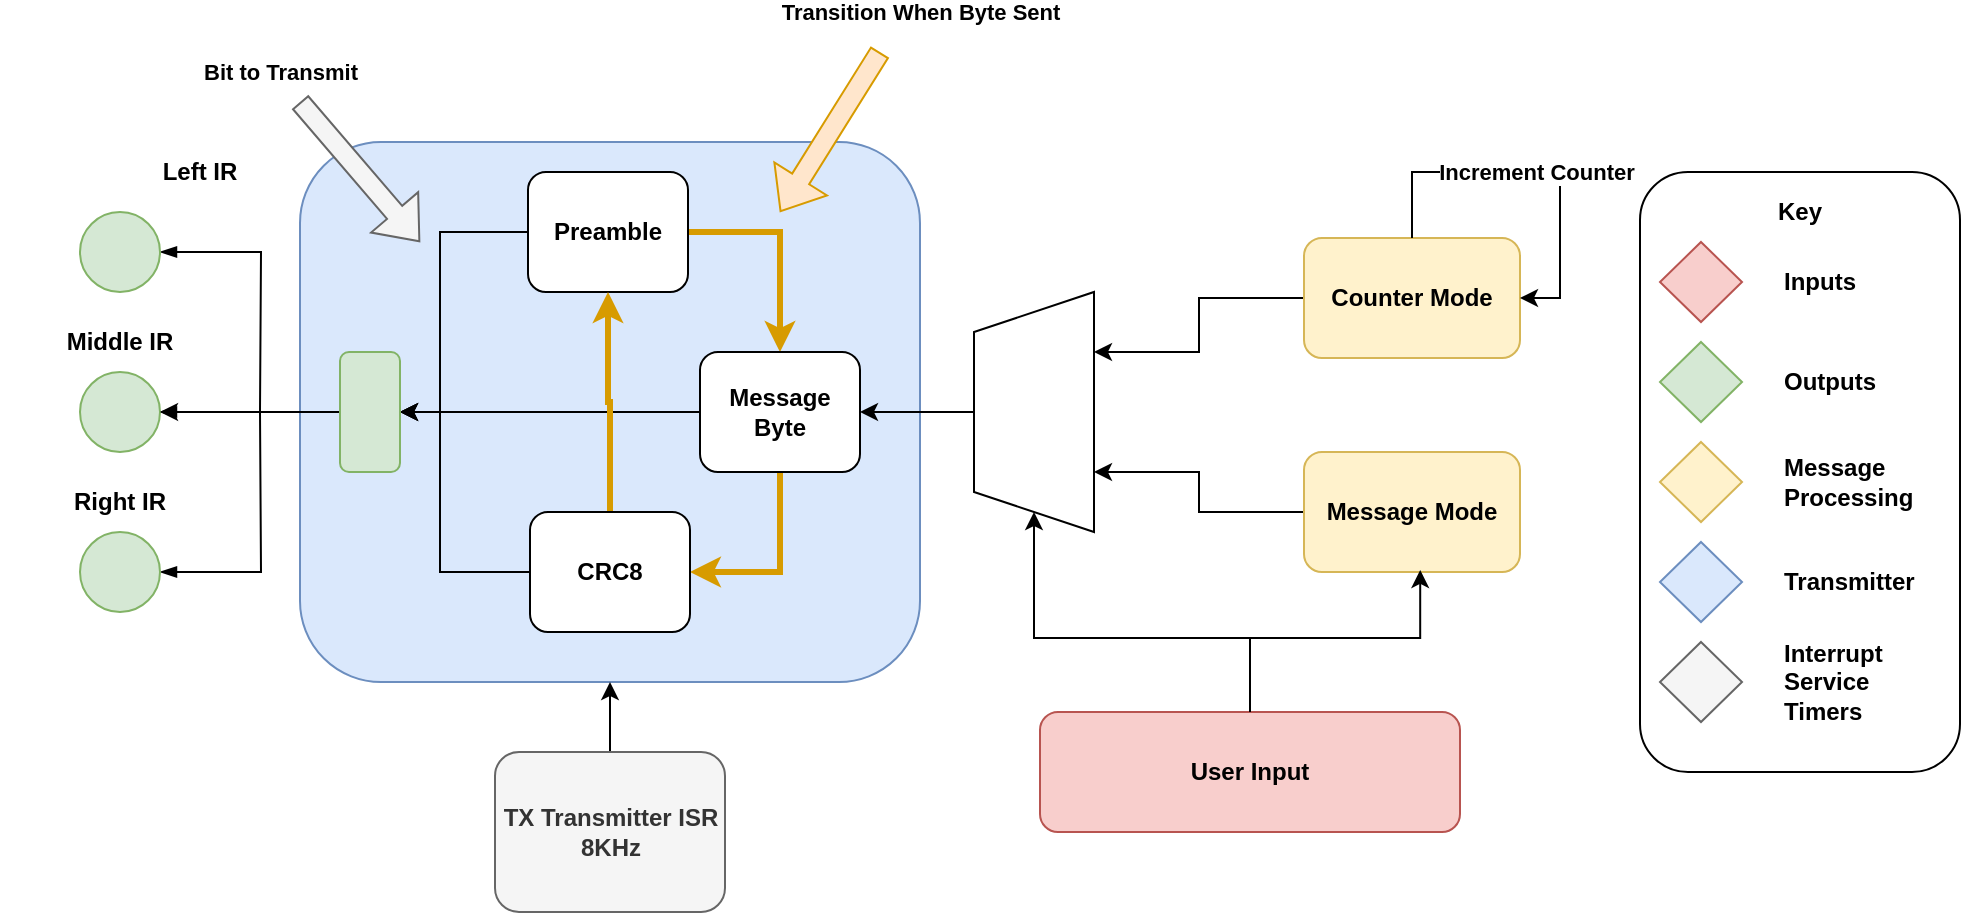 <mxfile version="24.7.17">
  <diagram name="Page-1" id="uJWA0XU8A8i6pRbWtTfs">
    <mxGraphModel dx="977" dy="658" grid="1" gridSize="10" guides="1" tooltips="1" connect="1" arrows="1" fold="1" page="1" pageScale="1" pageWidth="850" pageHeight="1100" math="0" shadow="0">
      <root>
        <mxCell id="0" />
        <mxCell id="1" parent="0" />
        <mxCell id="qYzG8PUJJpeO185bwS53-14" value="" style="rounded=1;whiteSpace=wrap;html=1;fillColor=#dae8fc;strokeColor=#6c8ebf;" parent="1" vertex="1">
          <mxGeometry x="150" y="125" width="310" height="270" as="geometry" />
        </mxCell>
        <mxCell id="qYzG8PUJJpeO185bwS53-140" value="" style="rounded=1;whiteSpace=wrap;html=1;" parent="1" vertex="1">
          <mxGeometry x="820" y="140" width="160" height="300" as="geometry" />
        </mxCell>
        <mxCell id="qYzG8PUJJpeO185bwS53-11" value="" style="edgeStyle=orthogonalEdgeStyle;rounded=0;orthogonalLoop=1;jettySize=auto;html=1;entryX=0;entryY=0.5;entryDx=0;entryDy=0;startArrow=blockThin;startFill=1;endArrow=none;endFill=0;exitX=1;exitY=0.5;exitDx=0;exitDy=0;" parent="1" edge="1" source="qYzG8PUJJpeO185bwS53-3">
          <mxGeometry relative="1" as="geometry">
            <mxPoint x="70" y="260.0" as="sourcePoint" />
            <mxPoint x="130" y="260" as="targetPoint" />
          </mxGeometry>
        </mxCell>
        <mxCell id="qYzG8PUJJpeO185bwS53-3" value="" style="ellipse;whiteSpace=wrap;html=1;aspect=fixed;fillColor=#d5e8d4;strokeColor=#82b366;" parent="1" vertex="1">
          <mxGeometry x="40" y="240" width="40" height="40" as="geometry" />
        </mxCell>
        <mxCell id="qYzG8PUJJpeO185bwS53-12" value="" style="edgeStyle=orthogonalEdgeStyle;rounded=0;orthogonalLoop=1;jettySize=auto;html=1;entryX=0;entryY=0.5;entryDx=0;entryDy=0;startArrow=blockThin;startFill=1;endArrow=none;endFill=0;" parent="1" source="qYzG8PUJJpeO185bwS53-5" edge="1">
          <mxGeometry relative="1" as="geometry">
            <Array as="points" />
            <mxPoint x="130" y="260" as="targetPoint" />
          </mxGeometry>
        </mxCell>
        <mxCell id="qYzG8PUJJpeO185bwS53-5" value="" style="ellipse;whiteSpace=wrap;html=1;aspect=fixed;fillColor=#d5e8d4;strokeColor=#82b366;" parent="1" vertex="1">
          <mxGeometry x="40" y="320" width="40" height="40" as="geometry" />
        </mxCell>
        <mxCell id="qYzG8PUJJpeO185bwS53-10" value="" style="edgeStyle=orthogonalEdgeStyle;rounded=0;orthogonalLoop=1;jettySize=auto;html=1;entryX=0;entryY=0.5;entryDx=0;entryDy=0;startArrow=blockThin;startFill=1;endArrow=none;endFill=0;" parent="1" source="qYzG8PUJJpeO185bwS53-7" edge="1">
          <mxGeometry relative="1" as="geometry">
            <Array as="points" />
            <mxPoint x="130" y="260" as="targetPoint" />
          </mxGeometry>
        </mxCell>
        <mxCell id="qYzG8PUJJpeO185bwS53-7" value="" style="ellipse;whiteSpace=wrap;html=1;aspect=fixed;fillColor=#d5e8d4;strokeColor=#82b366;" parent="1" vertex="1">
          <mxGeometry x="40" y="160" width="40" height="40" as="geometry" />
        </mxCell>
        <mxCell id="ZrW-vdCw6YPwe6xzsk0V-27" style="edgeStyle=orthogonalEdgeStyle;rounded=0;orthogonalLoop=1;jettySize=auto;html=1;entryX=0.5;entryY=1;entryDx=0;entryDy=0;" edge="1" parent="1" source="qYzG8PUJJpeO185bwS53-87" target="qYzG8PUJJpeO185bwS53-14">
          <mxGeometry relative="1" as="geometry" />
        </mxCell>
        <mxCell id="qYzG8PUJJpeO185bwS53-87" value="&lt;b&gt;TX Transmitter ISR&lt;/b&gt;&lt;div&gt;&lt;b&gt;8KHz&lt;/b&gt;&lt;/div&gt;" style="rounded=1;whiteSpace=wrap;html=1;fillColor=#f5f5f5;fontColor=#333333;strokeColor=#666666;" parent="1" vertex="1">
          <mxGeometry x="247.5" y="430" width="115" height="80" as="geometry" />
        </mxCell>
        <mxCell id="qYzG8PUJJpeO185bwS53-113" value="&lt;b&gt;Left IR&lt;/b&gt;" style="text;strokeColor=none;align=center;fillColor=none;html=1;verticalAlign=middle;whiteSpace=wrap;rounded=0;" parent="1" vertex="1">
          <mxGeometry x="40" y="125" width="120" height="30" as="geometry" />
        </mxCell>
        <mxCell id="qYzG8PUJJpeO185bwS53-114" value="&lt;b&gt;Middle IR&lt;/b&gt;" style="text;strokeColor=none;align=center;fillColor=none;html=1;verticalAlign=middle;whiteSpace=wrap;rounded=0;" parent="1" vertex="1">
          <mxGeometry y="210" width="120" height="30" as="geometry" />
        </mxCell>
        <mxCell id="qYzG8PUJJpeO185bwS53-115" value="&lt;b&gt;Right IR&lt;/b&gt;" style="text;strokeColor=none;align=center;fillColor=none;html=1;verticalAlign=middle;whiteSpace=wrap;rounded=0;" parent="1" vertex="1">
          <mxGeometry y="290" width="120" height="30" as="geometry" />
        </mxCell>
        <mxCell id="qYzG8PUJJpeO185bwS53-128" value="" style="rhombus;whiteSpace=wrap;html=1;fillColor=#f8cecc;strokeColor=#b85450;" parent="1" vertex="1">
          <mxGeometry x="830" y="175" width="41" height="40" as="geometry" />
        </mxCell>
        <mxCell id="qYzG8PUJJpeO185bwS53-129" value="" style="rhombus;whiteSpace=wrap;html=1;fillColor=#d5e8d4;strokeColor=#82b366;" parent="1" vertex="1">
          <mxGeometry x="830" y="225" width="41" height="40" as="geometry" />
        </mxCell>
        <mxCell id="qYzG8PUJJpeO185bwS53-130" value="" style="rhombus;whiteSpace=wrap;html=1;fillColor=#fff2cc;strokeColor=#d6b656;" parent="1" vertex="1">
          <mxGeometry x="830" y="275" width="41" height="40" as="geometry" />
        </mxCell>
        <mxCell id="qYzG8PUJJpeO185bwS53-131" value="" style="rhombus;whiteSpace=wrap;html=1;fillColor=#dae8fc;strokeColor=#6c8ebf;" parent="1" vertex="1">
          <mxGeometry x="830" y="325" width="41" height="40" as="geometry" />
        </mxCell>
        <mxCell id="qYzG8PUJJpeO185bwS53-132" value="" style="rhombus;whiteSpace=wrap;html=1;fillColor=#f5f5f5;strokeColor=#666666;fontColor=#333333;" parent="1" vertex="1">
          <mxGeometry x="830" y="375" width="41" height="40" as="geometry" />
        </mxCell>
        <mxCell id="qYzG8PUJJpeO185bwS53-133" value="&lt;b&gt;Inputs&lt;/b&gt;" style="text;strokeColor=none;align=left;fillColor=none;html=1;verticalAlign=middle;whiteSpace=wrap;rounded=0;" parent="1" vertex="1">
          <mxGeometry x="890" y="180" width="60" height="30" as="geometry" />
        </mxCell>
        <mxCell id="qYzG8PUJJpeO185bwS53-135" value="&lt;b&gt;Outputs&lt;/b&gt;" style="text;strokeColor=none;align=left;fillColor=none;html=1;verticalAlign=middle;whiteSpace=wrap;rounded=0;" parent="1" vertex="1">
          <mxGeometry x="890" y="230" width="60" height="30" as="geometry" />
        </mxCell>
        <mxCell id="qYzG8PUJJpeO185bwS53-137" value="&lt;b&gt;Message Processing&lt;/b&gt;" style="text;strokeColor=none;align=left;fillColor=none;html=1;verticalAlign=middle;whiteSpace=wrap;rounded=0;" parent="1" vertex="1">
          <mxGeometry x="890" y="280" width="60" height="30" as="geometry" />
        </mxCell>
        <mxCell id="qYzG8PUJJpeO185bwS53-138" value="&lt;b&gt;Transmitter&lt;/b&gt;" style="text;strokeColor=none;align=left;fillColor=none;html=1;verticalAlign=middle;whiteSpace=wrap;rounded=0;" parent="1" vertex="1">
          <mxGeometry x="890" y="330" width="60" height="30" as="geometry" />
        </mxCell>
        <mxCell id="qYzG8PUJJpeO185bwS53-139" value="&lt;b&gt;Interrupt Service Timers&lt;/b&gt;" style="text;strokeColor=none;align=left;fillColor=none;html=1;verticalAlign=middle;whiteSpace=wrap;rounded=0;" parent="1" vertex="1">
          <mxGeometry x="890" y="380" width="80" height="30" as="geometry" />
        </mxCell>
        <mxCell id="qYzG8PUJJpeO185bwS53-141" value="&lt;b&gt;Key&lt;/b&gt;" style="text;strokeColor=none;align=center;fillColor=none;html=1;verticalAlign=middle;whiteSpace=wrap;rounded=0;" parent="1" vertex="1">
          <mxGeometry x="870" y="145" width="60" height="30" as="geometry" />
        </mxCell>
        <mxCell id="ZrW-vdCw6YPwe6xzsk0V-13" style="edgeStyle=orthogonalEdgeStyle;rounded=0;orthogonalLoop=1;jettySize=auto;html=1;entryX=0;entryY=0.5;entryDx=0;entryDy=0;" edge="1" parent="1" source="ZrW-vdCw6YPwe6xzsk0V-1" target="ZrW-vdCw6YPwe6xzsk0V-9">
          <mxGeometry relative="1" as="geometry">
            <Array as="points">
              <mxPoint x="625" y="373" />
              <mxPoint x="517" y="373" />
            </Array>
          </mxGeometry>
        </mxCell>
        <mxCell id="ZrW-vdCw6YPwe6xzsk0V-1" value="&lt;b&gt;User Input&lt;/b&gt;" style="rounded=1;whiteSpace=wrap;html=1;fillColor=#f8cecc;strokeColor=#b85450;" vertex="1" parent="1">
          <mxGeometry x="520" y="410" width="210" height="60" as="geometry" />
        </mxCell>
        <mxCell id="ZrW-vdCw6YPwe6xzsk0V-11" style="edgeStyle=orthogonalEdgeStyle;rounded=0;orthogonalLoop=1;jettySize=auto;html=1;entryX=0.75;entryY=1;entryDx=0;entryDy=0;" edge="1" parent="1" source="ZrW-vdCw6YPwe6xzsk0V-5" target="ZrW-vdCw6YPwe6xzsk0V-9">
          <mxGeometry relative="1" as="geometry" />
        </mxCell>
        <mxCell id="ZrW-vdCw6YPwe6xzsk0V-5" value="&lt;b&gt;Counter Mode&lt;/b&gt;" style="rounded=1;whiteSpace=wrap;html=1;fillColor=#fff2cc;strokeColor=#d6b656;" vertex="1" parent="1">
          <mxGeometry x="652" y="173" width="108" height="60" as="geometry" />
        </mxCell>
        <mxCell id="ZrW-vdCw6YPwe6xzsk0V-12" style="edgeStyle=orthogonalEdgeStyle;rounded=0;orthogonalLoop=1;jettySize=auto;html=1;entryX=0.25;entryY=1;entryDx=0;entryDy=0;" edge="1" parent="1" source="ZrW-vdCw6YPwe6xzsk0V-6" target="ZrW-vdCw6YPwe6xzsk0V-9">
          <mxGeometry relative="1" as="geometry" />
        </mxCell>
        <mxCell id="ZrW-vdCw6YPwe6xzsk0V-6" value="&lt;b&gt;Message Mode&lt;/b&gt;" style="rounded=1;whiteSpace=wrap;html=1;fillColor=#fff2cc;strokeColor=#d6b656;" vertex="1" parent="1">
          <mxGeometry x="652" y="280" width="108" height="60" as="geometry" />
        </mxCell>
        <mxCell id="ZrW-vdCw6YPwe6xzsk0V-26" style="edgeStyle=orthogonalEdgeStyle;rounded=0;orthogonalLoop=1;jettySize=auto;html=1;" edge="1" parent="1" source="ZrW-vdCw6YPwe6xzsk0V-9" target="ZrW-vdCw6YPwe6xzsk0V-16">
          <mxGeometry relative="1" as="geometry" />
        </mxCell>
        <mxCell id="ZrW-vdCw6YPwe6xzsk0V-9" value="" style="shape=trapezoid;perimeter=trapezoidPerimeter;whiteSpace=wrap;html=1;fixedSize=1;rotation=-90;" vertex="1" parent="1">
          <mxGeometry x="457" y="230" width="120" height="60" as="geometry" />
        </mxCell>
        <mxCell id="ZrW-vdCw6YPwe6xzsk0V-14" style="edgeStyle=orthogonalEdgeStyle;rounded=0;orthogonalLoop=1;jettySize=auto;html=1;entryX=0.538;entryY=0.983;entryDx=0;entryDy=0;entryPerimeter=0;exitX=0.5;exitY=0;exitDx=0;exitDy=0;" edge="1" parent="1" source="ZrW-vdCw6YPwe6xzsk0V-1" target="ZrW-vdCw6YPwe6xzsk0V-6">
          <mxGeometry relative="1" as="geometry">
            <Array as="points">
              <mxPoint x="625" y="373" />
              <mxPoint x="710" y="373" />
            </Array>
          </mxGeometry>
        </mxCell>
        <mxCell id="ZrW-vdCw6YPwe6xzsk0V-35" style="edgeStyle=orthogonalEdgeStyle;rounded=0;orthogonalLoop=1;jettySize=auto;html=1;strokeWidth=3;fillColor=#ffe6cc;strokeColor=#d79b00;" edge="1" parent="1" source="ZrW-vdCw6YPwe6xzsk0V-15" target="ZrW-vdCw6YPwe6xzsk0V-16">
          <mxGeometry relative="1" as="geometry" />
        </mxCell>
        <mxCell id="ZrW-vdCw6YPwe6xzsk0V-38" style="edgeStyle=orthogonalEdgeStyle;rounded=0;orthogonalLoop=1;jettySize=auto;html=1;entryX=1;entryY=0.5;entryDx=0;entryDy=0;" edge="1" parent="1" source="ZrW-vdCw6YPwe6xzsk0V-15" target="ZrW-vdCw6YPwe6xzsk0V-37">
          <mxGeometry relative="1" as="geometry">
            <Array as="points">
              <mxPoint x="220" y="170" />
              <mxPoint x="220" y="260" />
            </Array>
          </mxGeometry>
        </mxCell>
        <mxCell id="ZrW-vdCw6YPwe6xzsk0V-15" value="&lt;b&gt;Preamble&lt;/b&gt;" style="rounded=1;whiteSpace=wrap;html=1;" vertex="1" parent="1">
          <mxGeometry x="264" y="140" width="80" height="60" as="geometry" />
        </mxCell>
        <mxCell id="ZrW-vdCw6YPwe6xzsk0V-36" style="edgeStyle=orthogonalEdgeStyle;rounded=0;orthogonalLoop=1;jettySize=auto;html=1;entryX=1;entryY=0.5;entryDx=0;entryDy=0;exitX=0.5;exitY=1;exitDx=0;exitDy=0;strokeWidth=3;fillColor=#ffe6cc;strokeColor=#d79b00;" edge="1" parent="1" source="ZrW-vdCw6YPwe6xzsk0V-16" target="ZrW-vdCw6YPwe6xzsk0V-17">
          <mxGeometry relative="1" as="geometry" />
        </mxCell>
        <mxCell id="ZrW-vdCw6YPwe6xzsk0V-40" style="edgeStyle=orthogonalEdgeStyle;rounded=0;orthogonalLoop=1;jettySize=auto;html=1;entryX=1;entryY=0.5;entryDx=0;entryDy=0;" edge="1" parent="1" source="ZrW-vdCw6YPwe6xzsk0V-16" target="ZrW-vdCw6YPwe6xzsk0V-37">
          <mxGeometry relative="1" as="geometry" />
        </mxCell>
        <mxCell id="ZrW-vdCw6YPwe6xzsk0V-16" value="&lt;b&gt;Message Byte&lt;/b&gt;" style="rounded=1;whiteSpace=wrap;html=1;" vertex="1" parent="1">
          <mxGeometry x="350" y="230" width="80" height="60" as="geometry" />
        </mxCell>
        <mxCell id="ZrW-vdCw6YPwe6xzsk0V-39" style="edgeStyle=orthogonalEdgeStyle;rounded=0;orthogonalLoop=1;jettySize=auto;html=1;entryX=1;entryY=0.5;entryDx=0;entryDy=0;" edge="1" parent="1" source="ZrW-vdCw6YPwe6xzsk0V-17" target="ZrW-vdCw6YPwe6xzsk0V-37">
          <mxGeometry relative="1" as="geometry">
            <Array as="points">
              <mxPoint x="220" y="340" />
              <mxPoint x="220" y="260" />
            </Array>
          </mxGeometry>
        </mxCell>
        <mxCell id="ZrW-vdCw6YPwe6xzsk0V-47" style="edgeStyle=orthogonalEdgeStyle;rounded=0;orthogonalLoop=1;jettySize=auto;html=1;entryX=0.5;entryY=1;entryDx=0;entryDy=0;strokeWidth=3;fillColor=#ffe6cc;strokeColor=#d79b00;" edge="1" parent="1" source="ZrW-vdCw6YPwe6xzsk0V-17" target="ZrW-vdCw6YPwe6xzsk0V-15">
          <mxGeometry relative="1" as="geometry" />
        </mxCell>
        <mxCell id="ZrW-vdCw6YPwe6xzsk0V-17" value="&lt;b&gt;CRC8&lt;/b&gt;" style="rounded=1;whiteSpace=wrap;html=1;" vertex="1" parent="1">
          <mxGeometry x="265" y="310" width="80" height="60" as="geometry" />
        </mxCell>
        <mxCell id="ZrW-vdCw6YPwe6xzsk0V-33" value="&lt;b&gt;Increment Counter&lt;/b&gt;" style="edgeStyle=orthogonalEdgeStyle;rounded=0;orthogonalLoop=1;jettySize=auto;html=1;entryX=1;entryY=0.5;entryDx=0;entryDy=0;exitX=0.5;exitY=0;exitDx=0;exitDy=0;" edge="1" parent="1" source="ZrW-vdCw6YPwe6xzsk0V-5" target="ZrW-vdCw6YPwe6xzsk0V-5">
          <mxGeometry relative="1" as="geometry">
            <Array as="points">
              <mxPoint x="706" y="140" />
              <mxPoint x="780" y="140" />
              <mxPoint x="780" y="203" />
            </Array>
          </mxGeometry>
        </mxCell>
        <mxCell id="ZrW-vdCw6YPwe6xzsk0V-48" style="edgeStyle=orthogonalEdgeStyle;rounded=0;orthogonalLoop=1;jettySize=auto;html=1;" edge="1" parent="1" source="ZrW-vdCw6YPwe6xzsk0V-37">
          <mxGeometry relative="1" as="geometry">
            <mxPoint x="80" y="260" as="targetPoint" />
          </mxGeometry>
        </mxCell>
        <mxCell id="ZrW-vdCw6YPwe6xzsk0V-37" value="" style="rounded=1;whiteSpace=wrap;html=1;fillColor=#d5e8d4;strokeColor=#82b366;" vertex="1" parent="1">
          <mxGeometry x="170" y="230" width="30" height="60" as="geometry" />
        </mxCell>
        <mxCell id="ZrW-vdCw6YPwe6xzsk0V-42" value="" style="shape=flexArrow;endArrow=classic;html=1;rounded=0;fillColor=#f5f5f5;strokeColor=#666666;" edge="1" parent="1">
          <mxGeometry width="50" height="50" relative="1" as="geometry">
            <mxPoint x="150" y="105" as="sourcePoint" />
            <mxPoint x="210" y="175" as="targetPoint" />
          </mxGeometry>
        </mxCell>
        <mxCell id="ZrW-vdCw6YPwe6xzsk0V-44" value="Bit to Transmit" style="edgeLabel;html=1;align=center;verticalAlign=middle;resizable=0;points=[];fontStyle=1" vertex="1" connectable="0" parent="ZrW-vdCw6YPwe6xzsk0V-42">
          <mxGeometry x="-0.497" y="2" relative="1" as="geometry">
            <mxPoint x="-27" y="-31" as="offset" />
          </mxGeometry>
        </mxCell>
        <mxCell id="ZrW-vdCw6YPwe6xzsk0V-45" value="" style="shape=flexArrow;endArrow=classic;html=1;rounded=0;fillColor=#ffe6cc;strokeColor=#d79b00;" edge="1" parent="1">
          <mxGeometry width="50" height="50" relative="1" as="geometry">
            <mxPoint x="440" y="80" as="sourcePoint" />
            <mxPoint x="390" y="160" as="targetPoint" />
          </mxGeometry>
        </mxCell>
        <mxCell id="ZrW-vdCw6YPwe6xzsk0V-46" value="Transition When Byte Sent" style="edgeLabel;html=1;align=center;verticalAlign=middle;resizable=0;points=[];fontStyle=1" vertex="1" connectable="0" parent="ZrW-vdCw6YPwe6xzsk0V-45">
          <mxGeometry x="-0.497" y="2" relative="1" as="geometry">
            <mxPoint x="31" y="-41" as="offset" />
          </mxGeometry>
        </mxCell>
      </root>
    </mxGraphModel>
  </diagram>
</mxfile>
